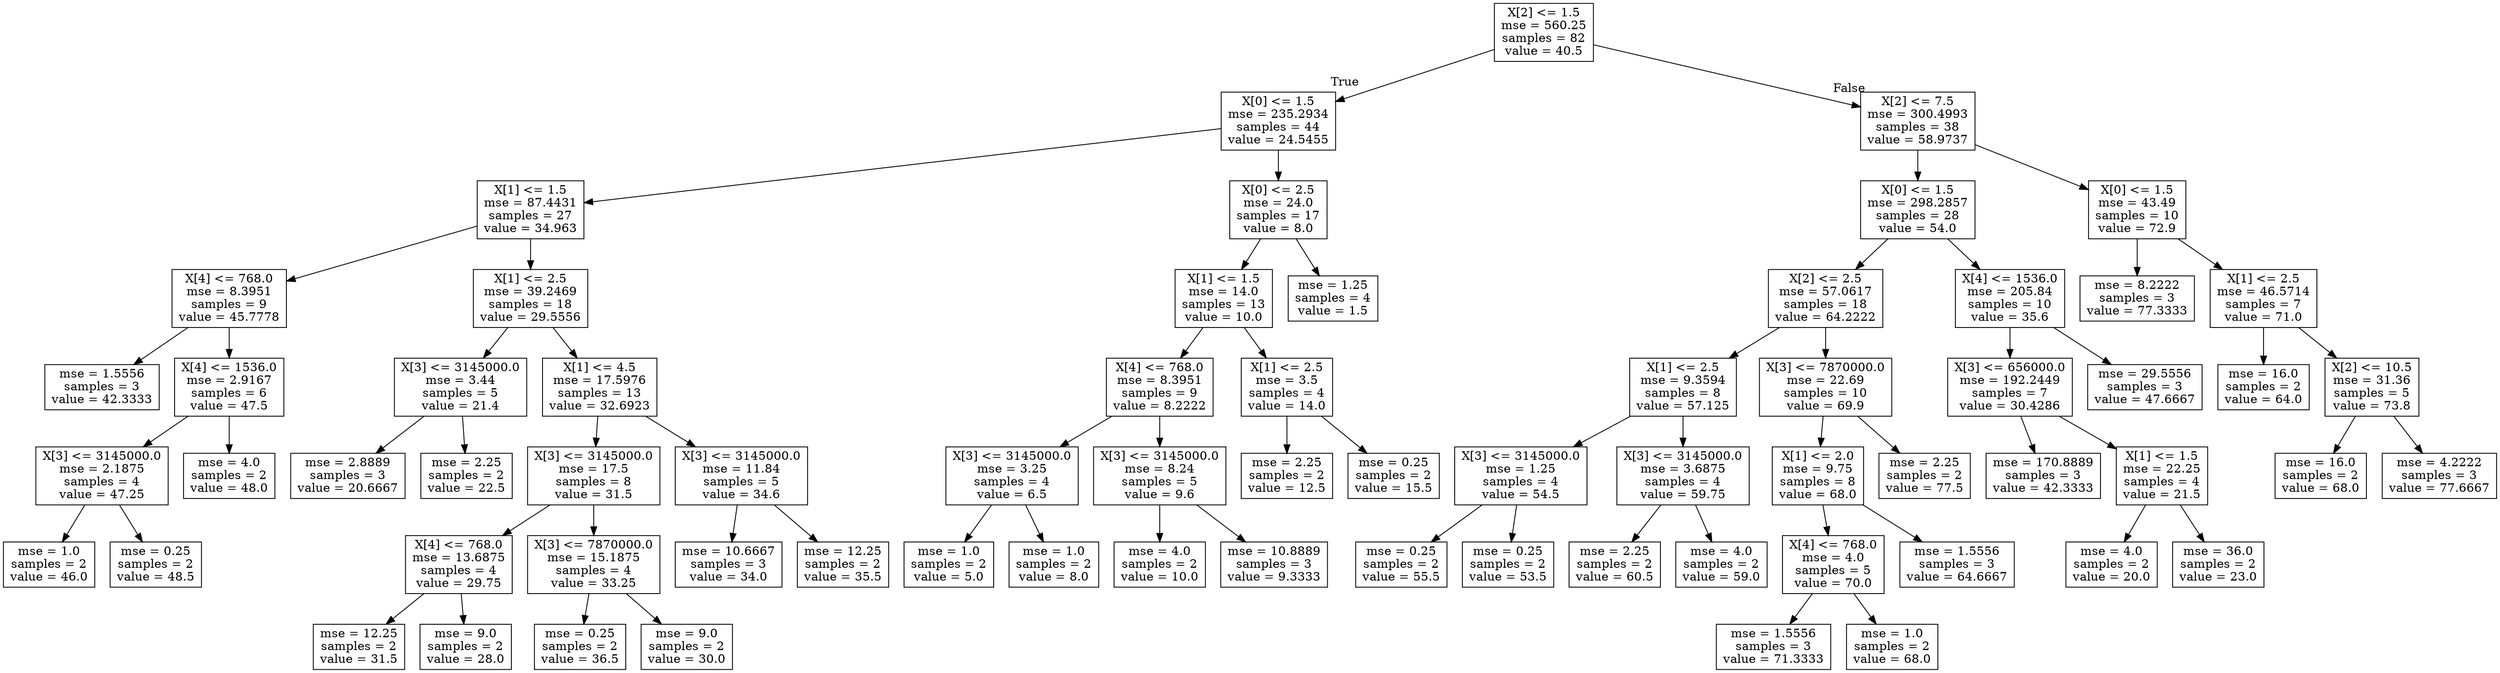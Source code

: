 digraph Tree {
node [shape=box] ;
0 [label="X[2] <= 1.5\nmse = 560.25\nsamples = 82\nvalue = 40.5"] ;
1 [label="X[0] <= 1.5\nmse = 235.2934\nsamples = 44\nvalue = 24.5455"] ;
0 -> 1 [labeldistance=2.5, labelangle=45, headlabel="True"] ;
2 [label="X[1] <= 1.5\nmse = 87.4431\nsamples = 27\nvalue = 34.963"] ;
1 -> 2 ;
3 [label="X[4] <= 768.0\nmse = 8.3951\nsamples = 9\nvalue = 45.7778"] ;
2 -> 3 ;
4 [label="mse = 1.5556\nsamples = 3\nvalue = 42.3333"] ;
3 -> 4 ;
5 [label="X[4] <= 1536.0\nmse = 2.9167\nsamples = 6\nvalue = 47.5"] ;
3 -> 5 ;
6 [label="X[3] <= 3145000.0\nmse = 2.1875\nsamples = 4\nvalue = 47.25"] ;
5 -> 6 ;
7 [label="mse = 1.0\nsamples = 2\nvalue = 46.0"] ;
6 -> 7 ;
8 [label="mse = 0.25\nsamples = 2\nvalue = 48.5"] ;
6 -> 8 ;
9 [label="mse = 4.0\nsamples = 2\nvalue = 48.0"] ;
5 -> 9 ;
10 [label="X[1] <= 2.5\nmse = 39.2469\nsamples = 18\nvalue = 29.5556"] ;
2 -> 10 ;
11 [label="X[3] <= 3145000.0\nmse = 3.44\nsamples = 5\nvalue = 21.4"] ;
10 -> 11 ;
12 [label="mse = 2.8889\nsamples = 3\nvalue = 20.6667"] ;
11 -> 12 ;
13 [label="mse = 2.25\nsamples = 2\nvalue = 22.5"] ;
11 -> 13 ;
14 [label="X[1] <= 4.5\nmse = 17.5976\nsamples = 13\nvalue = 32.6923"] ;
10 -> 14 ;
15 [label="X[3] <= 3145000.0\nmse = 17.5\nsamples = 8\nvalue = 31.5"] ;
14 -> 15 ;
16 [label="X[4] <= 768.0\nmse = 13.6875\nsamples = 4\nvalue = 29.75"] ;
15 -> 16 ;
17 [label="mse = 12.25\nsamples = 2\nvalue = 31.5"] ;
16 -> 17 ;
18 [label="mse = 9.0\nsamples = 2\nvalue = 28.0"] ;
16 -> 18 ;
19 [label="X[3] <= 7870000.0\nmse = 15.1875\nsamples = 4\nvalue = 33.25"] ;
15 -> 19 ;
20 [label="mse = 0.25\nsamples = 2\nvalue = 36.5"] ;
19 -> 20 ;
21 [label="mse = 9.0\nsamples = 2\nvalue = 30.0"] ;
19 -> 21 ;
22 [label="X[3] <= 3145000.0\nmse = 11.84\nsamples = 5\nvalue = 34.6"] ;
14 -> 22 ;
23 [label="mse = 10.6667\nsamples = 3\nvalue = 34.0"] ;
22 -> 23 ;
24 [label="mse = 12.25\nsamples = 2\nvalue = 35.5"] ;
22 -> 24 ;
25 [label="X[0] <= 2.5\nmse = 24.0\nsamples = 17\nvalue = 8.0"] ;
1 -> 25 ;
26 [label="X[1] <= 1.5\nmse = 14.0\nsamples = 13\nvalue = 10.0"] ;
25 -> 26 ;
27 [label="X[4] <= 768.0\nmse = 8.3951\nsamples = 9\nvalue = 8.2222"] ;
26 -> 27 ;
28 [label="X[3] <= 3145000.0\nmse = 3.25\nsamples = 4\nvalue = 6.5"] ;
27 -> 28 ;
29 [label="mse = 1.0\nsamples = 2\nvalue = 5.0"] ;
28 -> 29 ;
30 [label="mse = 1.0\nsamples = 2\nvalue = 8.0"] ;
28 -> 30 ;
31 [label="X[3] <= 3145000.0\nmse = 8.24\nsamples = 5\nvalue = 9.6"] ;
27 -> 31 ;
32 [label="mse = 4.0\nsamples = 2\nvalue = 10.0"] ;
31 -> 32 ;
33 [label="mse = 10.8889\nsamples = 3\nvalue = 9.3333"] ;
31 -> 33 ;
34 [label="X[1] <= 2.5\nmse = 3.5\nsamples = 4\nvalue = 14.0"] ;
26 -> 34 ;
35 [label="mse = 2.25\nsamples = 2\nvalue = 12.5"] ;
34 -> 35 ;
36 [label="mse = 0.25\nsamples = 2\nvalue = 15.5"] ;
34 -> 36 ;
37 [label="mse = 1.25\nsamples = 4\nvalue = 1.5"] ;
25 -> 37 ;
38 [label="X[2] <= 7.5\nmse = 300.4993\nsamples = 38\nvalue = 58.9737"] ;
0 -> 38 [labeldistance=2.5, labelangle=-45, headlabel="False"] ;
39 [label="X[0] <= 1.5\nmse = 298.2857\nsamples = 28\nvalue = 54.0"] ;
38 -> 39 ;
40 [label="X[2] <= 2.5\nmse = 57.0617\nsamples = 18\nvalue = 64.2222"] ;
39 -> 40 ;
41 [label="X[1] <= 2.5\nmse = 9.3594\nsamples = 8\nvalue = 57.125"] ;
40 -> 41 ;
42 [label="X[3] <= 3145000.0\nmse = 1.25\nsamples = 4\nvalue = 54.5"] ;
41 -> 42 ;
43 [label="mse = 0.25\nsamples = 2\nvalue = 55.5"] ;
42 -> 43 ;
44 [label="mse = 0.25\nsamples = 2\nvalue = 53.5"] ;
42 -> 44 ;
45 [label="X[3] <= 3145000.0\nmse = 3.6875\nsamples = 4\nvalue = 59.75"] ;
41 -> 45 ;
46 [label="mse = 2.25\nsamples = 2\nvalue = 60.5"] ;
45 -> 46 ;
47 [label="mse = 4.0\nsamples = 2\nvalue = 59.0"] ;
45 -> 47 ;
48 [label="X[3] <= 7870000.0\nmse = 22.69\nsamples = 10\nvalue = 69.9"] ;
40 -> 48 ;
49 [label="X[1] <= 2.0\nmse = 9.75\nsamples = 8\nvalue = 68.0"] ;
48 -> 49 ;
50 [label="X[4] <= 768.0\nmse = 4.0\nsamples = 5\nvalue = 70.0"] ;
49 -> 50 ;
51 [label="mse = 1.5556\nsamples = 3\nvalue = 71.3333"] ;
50 -> 51 ;
52 [label="mse = 1.0\nsamples = 2\nvalue = 68.0"] ;
50 -> 52 ;
53 [label="mse = 1.5556\nsamples = 3\nvalue = 64.6667"] ;
49 -> 53 ;
54 [label="mse = 2.25\nsamples = 2\nvalue = 77.5"] ;
48 -> 54 ;
55 [label="X[4] <= 1536.0\nmse = 205.84\nsamples = 10\nvalue = 35.6"] ;
39 -> 55 ;
56 [label="X[3] <= 656000.0\nmse = 192.2449\nsamples = 7\nvalue = 30.4286"] ;
55 -> 56 ;
57 [label="mse = 170.8889\nsamples = 3\nvalue = 42.3333"] ;
56 -> 57 ;
58 [label="X[1] <= 1.5\nmse = 22.25\nsamples = 4\nvalue = 21.5"] ;
56 -> 58 ;
59 [label="mse = 4.0\nsamples = 2\nvalue = 20.0"] ;
58 -> 59 ;
60 [label="mse = 36.0\nsamples = 2\nvalue = 23.0"] ;
58 -> 60 ;
61 [label="mse = 29.5556\nsamples = 3\nvalue = 47.6667"] ;
55 -> 61 ;
62 [label="X[0] <= 1.5\nmse = 43.49\nsamples = 10\nvalue = 72.9"] ;
38 -> 62 ;
63 [label="mse = 8.2222\nsamples = 3\nvalue = 77.3333"] ;
62 -> 63 ;
64 [label="X[1] <= 2.5\nmse = 46.5714\nsamples = 7\nvalue = 71.0"] ;
62 -> 64 ;
65 [label="mse = 16.0\nsamples = 2\nvalue = 64.0"] ;
64 -> 65 ;
66 [label="X[2] <= 10.5\nmse = 31.36\nsamples = 5\nvalue = 73.8"] ;
64 -> 66 ;
67 [label="mse = 16.0\nsamples = 2\nvalue = 68.0"] ;
66 -> 67 ;
68 [label="mse = 4.2222\nsamples = 3\nvalue = 77.6667"] ;
66 -> 68 ;
}